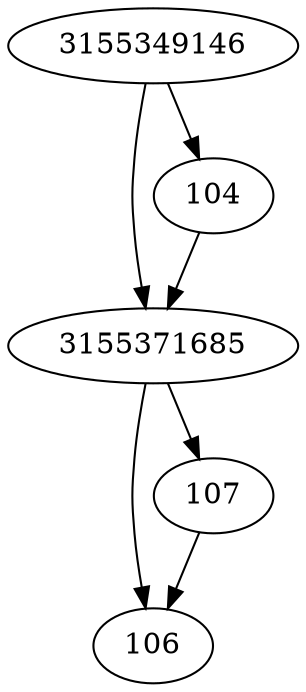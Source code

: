 strict digraph  {
3155371685;
104;
106;
107;
3155349146;
3155371685 -> 106;
3155371685 -> 107;
104 -> 3155371685;
107 -> 106;
3155349146 -> 104;
3155349146 -> 3155371685;
}
